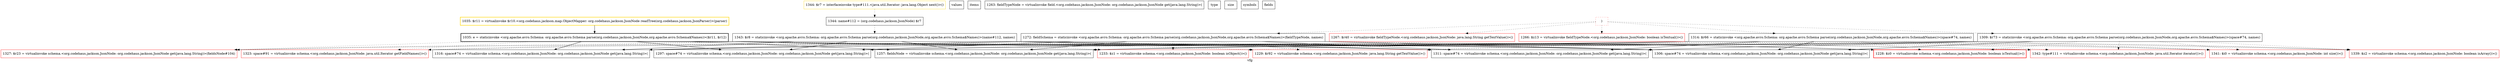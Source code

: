 digraph "vfg" {
    label="vfg";
node [shape=box];
"1314: $r66 = staticinvoke <org.apache.avro.Schema: org.apache.avro.Schema parse(org.codehaus.jackson.JsonNode,org.apache.avro.Schema$Names)>(space#74, names)"
"1311: space#74 = virtualinvoke schema.<org.codehaus.jackson.JsonNode: org.codehaus.jackson.JsonNode get(java.lang.String)>("values")"
"1309: $r73 = staticinvoke <org.apache.avro.Schema: org.apache.avro.Schema parse(org.codehaus.jackson.JsonNode,org.apache.avro.Schema$Names)>(space#74, names)"
"1306: space#74 = virtualinvoke schema.<org.codehaus.jackson.JsonNode: org.codehaus.jackson.JsonNode get(java.lang.String)>("items")"
"1263: fieldTypeNode = virtualinvoke field.<org.codehaus.jackson.JsonNode: org.codehaus.jackson.JsonNode get(java.lang.String)>("type")" [color=gold]
"1343: $r8 = staticinvoke <org.apache.avro.Schema: org.apache.avro.Schema parse(org.codehaus.jackson.JsonNode,org.apache.avro.Schema$Names)>(name#112, names)"
"1344: name#112 = (org.codehaus.jackson.JsonNode) $r7"
"1344: $r7 = interfaceinvoke type#111.<java.util.Iterator: java.lang.Object next()>()" [color=gold]
"1272: fieldSchema = staticinvoke <org.apache.avro.Schema: org.apache.avro.Schema parse(org.codehaus.jackson.JsonNode,org.apache.avro.Schema$Names)>(fieldTypeNode, names)"
"1035: e = staticinvoke <org.apache.avro.Schema: org.apache.avro.Schema parse(org.codehaus.jackson.JsonNode,org.apache.avro.Schema$Names)>($r11, $r12)" [style=bold]
"1035: $r11 = virtualinvoke $r10.<org.codehaus.jackson.map.ObjectMapper: org.codehaus.jackson.JsonNode readTree(org.codehaus.jackson.JsonParser)>(parser)" [style=bold] [color=gold]
"1228: $z0 = virtualinvoke schema.<org.codehaus.jackson.JsonNode: boolean isTextual()>()" [style=bold] [color=red]
"1342: type#111 = virtualinvoke schema.<org.codehaus.jackson.JsonNode: java.util.Iterator iterator()>()" [color=red]
"1341: $i0 = virtualinvoke schema.<org.codehaus.jackson.JsonNode: int size()>()" [color=red]
"1339: $z2 = virtualinvoke schema.<org.codehaus.jackson.JsonNode: boolean isArray()>()" [color=red]
"1327: $r23 = virtualinvoke schema.<org.codehaus.jackson.JsonNode: org.codehaus.jackson.JsonNode get(java.lang.String)>(fieldsNode#104)" [color=red]
"1323: space#91 = virtualinvoke schema.<org.codehaus.jackson.JsonNode: java.util.Iterator getFieldNames()>()" [color=red]
"1316: space#74 = virtualinvoke schema.<org.codehaus.jackson.JsonNode: org.codehaus.jackson.JsonNode get(java.lang.String)>("size")" [color=red]
"1297: space#74 = virtualinvoke schema.<org.codehaus.jackson.JsonNode: org.codehaus.jackson.JsonNode get(java.lang.String)>("symbols")" [color=red]
"1257: fieldsNode = virtualinvoke schema.<org.codehaus.jackson.JsonNode: org.codehaus.jackson.JsonNode get(java.lang.String)>("fields")" [color=red]
"1233: $z1 = virtualinvoke schema.<org.codehaus.jackson.JsonNode: boolean isObject()>()" [color=red]
"1229: $r92 = virtualinvoke schema.<org.codehaus.jackson.JsonNode: java.lang.String getTextValue()>()" [color=red]
"1267: $r40 = virtualinvoke fieldTypeNode.<org.codehaus.jackson.JsonNode: java.lang.String getTextValue()>()" [color=red]
"1266: $z13 = virtualinvoke fieldTypeNode.<org.codehaus.jackson.JsonNode: boolean isTextual()>()" [color=red]
"1035: $r11 = virtualinvoke $r10.<org.codehaus.jackson.map.ObjectMapper: org.codehaus.jackson.JsonNode readTree(org.codehaus.jackson.JsonParser)>(parser)"->"1035: e = staticinvoke <org.apache.avro.Schema: org.apache.avro.Schema parse(org.codehaus.jackson.JsonNode,org.apache.avro.Schema$Names)>($r11, $r12)";

"1263: fieldTypeNode = virtualinvoke field.<org.codehaus.jackson.JsonNode: org.codehaus.jackson.JsonNode get(java.lang.String)>("type")"->"1266: $z13 = virtualinvoke fieldTypeNode.<org.codehaus.jackson.JsonNode: boolean isTextual()>()" [style=dotted];

"1263: fieldTypeNode = virtualinvoke field.<org.codehaus.jackson.JsonNode: org.codehaus.jackson.JsonNode get(java.lang.String)>("type")"->"1267: $r40 = virtualinvoke fieldTypeNode.<org.codehaus.jackson.JsonNode: java.lang.String getTextValue()>()" [style=dotted];

"1263: fieldTypeNode = virtualinvoke field.<org.codehaus.jackson.JsonNode: org.codehaus.jackson.JsonNode get(java.lang.String)>("type")"->"1272: fieldSchema = staticinvoke <org.apache.avro.Schema: org.apache.avro.Schema parse(org.codehaus.jackson.JsonNode,org.apache.avro.Schema$Names)>(fieldTypeNode, names)" [style=dotted];

"1306: space#74 = virtualinvoke schema.<org.codehaus.jackson.JsonNode: org.codehaus.jackson.JsonNode get(java.lang.String)>("items")"->"1309: $r73 = staticinvoke <org.apache.avro.Schema: org.apache.avro.Schema parse(org.codehaus.jackson.JsonNode,org.apache.avro.Schema$Names)>(space#74, names)" [style=dotted];

"1311: space#74 = virtualinvoke schema.<org.codehaus.jackson.JsonNode: org.codehaus.jackson.JsonNode get(java.lang.String)>("values")"->"1314: $r66 = staticinvoke <org.apache.avro.Schema: org.apache.avro.Schema parse(org.codehaus.jackson.JsonNode,org.apache.avro.Schema$Names)>(space#74, names)" [style=dotted];

"1344: $r7 = interfaceinvoke type#111.<java.util.Iterator: java.lang.Object next()>()"->"1344: name#112 = (org.codehaus.jackson.JsonNode) $r7" [style=dotted];

"1344: name#112 = (org.codehaus.jackson.JsonNode) $r7"->"1343: $r8 = staticinvoke <org.apache.avro.Schema: org.apache.avro.Schema parse(org.codehaus.jackson.JsonNode,org.apache.avro.Schema$Names)>(name#112, names)" [style=dotted];

"1035: e = staticinvoke <org.apache.avro.Schema: org.apache.avro.Schema parse(org.codehaus.jackson.JsonNode,org.apache.avro.Schema$Names)>($r11, $r12)"->"1228: $z0 = virtualinvoke schema.<org.codehaus.jackson.JsonNode: boolean isTextual()>()";

"1035: e = staticinvoke <org.apache.avro.Schema: org.apache.avro.Schema parse(org.codehaus.jackson.JsonNode,org.apache.avro.Schema$Names)>($r11, $r12)"->"1229: $r92 = virtualinvoke schema.<org.codehaus.jackson.JsonNode: java.lang.String getTextValue()>()" [style=dotted];

"1035: e = staticinvoke <org.apache.avro.Schema: org.apache.avro.Schema parse(org.codehaus.jackson.JsonNode,org.apache.avro.Schema$Names)>($r11, $r12)"->"1233: $z1 = virtualinvoke schema.<org.codehaus.jackson.JsonNode: boolean isObject()>()" [style=dotted];

"1035: e = staticinvoke <org.apache.avro.Schema: org.apache.avro.Schema parse(org.codehaus.jackson.JsonNode,org.apache.avro.Schema$Names)>($r11, $r12)"->"1257: fieldsNode = virtualinvoke schema.<org.codehaus.jackson.JsonNode: org.codehaus.jackson.JsonNode get(java.lang.String)>("fields")" [style=dotted];

"1035: e = staticinvoke <org.apache.avro.Schema: org.apache.avro.Schema parse(org.codehaus.jackson.JsonNode,org.apache.avro.Schema$Names)>($r11, $r12)"->"1297: space#74 = virtualinvoke schema.<org.codehaus.jackson.JsonNode: org.codehaus.jackson.JsonNode get(java.lang.String)>("symbols")" [style=dotted];

"1035: e = staticinvoke <org.apache.avro.Schema: org.apache.avro.Schema parse(org.codehaus.jackson.JsonNode,org.apache.avro.Schema$Names)>($r11, $r12)"->"1306: space#74 = virtualinvoke schema.<org.codehaus.jackson.JsonNode: org.codehaus.jackson.JsonNode get(java.lang.String)>("items")" [style=dotted];

"1035: e = staticinvoke <org.apache.avro.Schema: org.apache.avro.Schema parse(org.codehaus.jackson.JsonNode,org.apache.avro.Schema$Names)>($r11, $r12)"->"1311: space#74 = virtualinvoke schema.<org.codehaus.jackson.JsonNode: org.codehaus.jackson.JsonNode get(java.lang.String)>("values")" [style=dotted];

"1035: e = staticinvoke <org.apache.avro.Schema: org.apache.avro.Schema parse(org.codehaus.jackson.JsonNode,org.apache.avro.Schema$Names)>($r11, $r12)"->"1316: space#74 = virtualinvoke schema.<org.codehaus.jackson.JsonNode: org.codehaus.jackson.JsonNode get(java.lang.String)>("size")" [style=dotted];

"1035: e = staticinvoke <org.apache.avro.Schema: org.apache.avro.Schema parse(org.codehaus.jackson.JsonNode,org.apache.avro.Schema$Names)>($r11, $r12)"->"1323: space#91 = virtualinvoke schema.<org.codehaus.jackson.JsonNode: java.util.Iterator getFieldNames()>()" [style=dotted];

"1035: e = staticinvoke <org.apache.avro.Schema: org.apache.avro.Schema parse(org.codehaus.jackson.JsonNode,org.apache.avro.Schema$Names)>($r11, $r12)"->"1327: $r23 = virtualinvoke schema.<org.codehaus.jackson.JsonNode: org.codehaus.jackson.JsonNode get(java.lang.String)>(fieldsNode#104)" [style=dotted];

"1035: e = staticinvoke <org.apache.avro.Schema: org.apache.avro.Schema parse(org.codehaus.jackson.JsonNode,org.apache.avro.Schema$Names)>($r11, $r12)"->"1339: $z2 = virtualinvoke schema.<org.codehaus.jackson.JsonNode: boolean isArray()>()" [style=dotted];

"1035: e = staticinvoke <org.apache.avro.Schema: org.apache.avro.Schema parse(org.codehaus.jackson.JsonNode,org.apache.avro.Schema$Names)>($r11, $r12)"->"1341: $i0 = virtualinvoke schema.<org.codehaus.jackson.JsonNode: int size()>()" [style=dotted];

"1035: e = staticinvoke <org.apache.avro.Schema: org.apache.avro.Schema parse(org.codehaus.jackson.JsonNode,org.apache.avro.Schema$Names)>($r11, $r12)"->"1342: type#111 = virtualinvoke schema.<org.codehaus.jackson.JsonNode: java.util.Iterator iterator()>()" [style=dotted];

"1272: fieldSchema = staticinvoke <org.apache.avro.Schema: org.apache.avro.Schema parse(org.codehaus.jackson.JsonNode,org.apache.avro.Schema$Names)>(fieldTypeNode, names)"->"1228: $z0 = virtualinvoke schema.<org.codehaus.jackson.JsonNode: boolean isTextual()>()" [style=dotted];

"1272: fieldSchema = staticinvoke <org.apache.avro.Schema: org.apache.avro.Schema parse(org.codehaus.jackson.JsonNode,org.apache.avro.Schema$Names)>(fieldTypeNode, names)"->"1229: $r92 = virtualinvoke schema.<org.codehaus.jackson.JsonNode: java.lang.String getTextValue()>()" [style=dotted];

"1272: fieldSchema = staticinvoke <org.apache.avro.Schema: org.apache.avro.Schema parse(org.codehaus.jackson.JsonNode,org.apache.avro.Schema$Names)>(fieldTypeNode, names)"->"1233: $z1 = virtualinvoke schema.<org.codehaus.jackson.JsonNode: boolean isObject()>()" [style=dotted];

"1272: fieldSchema = staticinvoke <org.apache.avro.Schema: org.apache.avro.Schema parse(org.codehaus.jackson.JsonNode,org.apache.avro.Schema$Names)>(fieldTypeNode, names)"->"1257: fieldsNode = virtualinvoke schema.<org.codehaus.jackson.JsonNode: org.codehaus.jackson.JsonNode get(java.lang.String)>("fields")" [style=dotted];

"1272: fieldSchema = staticinvoke <org.apache.avro.Schema: org.apache.avro.Schema parse(org.codehaus.jackson.JsonNode,org.apache.avro.Schema$Names)>(fieldTypeNode, names)"->"1297: space#74 = virtualinvoke schema.<org.codehaus.jackson.JsonNode: org.codehaus.jackson.JsonNode get(java.lang.String)>("symbols")" [style=dotted];

"1272: fieldSchema = staticinvoke <org.apache.avro.Schema: org.apache.avro.Schema parse(org.codehaus.jackson.JsonNode,org.apache.avro.Schema$Names)>(fieldTypeNode, names)"->"1306: space#74 = virtualinvoke schema.<org.codehaus.jackson.JsonNode: org.codehaus.jackson.JsonNode get(java.lang.String)>("items")" [style=dotted];

"1272: fieldSchema = staticinvoke <org.apache.avro.Schema: org.apache.avro.Schema parse(org.codehaus.jackson.JsonNode,org.apache.avro.Schema$Names)>(fieldTypeNode, names)"->"1311: space#74 = virtualinvoke schema.<org.codehaus.jackson.JsonNode: org.codehaus.jackson.JsonNode get(java.lang.String)>("values")" [style=dotted];

"1272: fieldSchema = staticinvoke <org.apache.avro.Schema: org.apache.avro.Schema parse(org.codehaus.jackson.JsonNode,org.apache.avro.Schema$Names)>(fieldTypeNode, names)"->"1316: space#74 = virtualinvoke schema.<org.codehaus.jackson.JsonNode: org.codehaus.jackson.JsonNode get(java.lang.String)>("size")" [style=dotted];

"1272: fieldSchema = staticinvoke <org.apache.avro.Schema: org.apache.avro.Schema parse(org.codehaus.jackson.JsonNode,org.apache.avro.Schema$Names)>(fieldTypeNode, names)"->"1323: space#91 = virtualinvoke schema.<org.codehaus.jackson.JsonNode: java.util.Iterator getFieldNames()>()" [style=dotted];

"1272: fieldSchema = staticinvoke <org.apache.avro.Schema: org.apache.avro.Schema parse(org.codehaus.jackson.JsonNode,org.apache.avro.Schema$Names)>(fieldTypeNode, names)"->"1327: $r23 = virtualinvoke schema.<org.codehaus.jackson.JsonNode: org.codehaus.jackson.JsonNode get(java.lang.String)>(fieldsNode#104)" [style=dotted];

"1272: fieldSchema = staticinvoke <org.apache.avro.Schema: org.apache.avro.Schema parse(org.codehaus.jackson.JsonNode,org.apache.avro.Schema$Names)>(fieldTypeNode, names)"->"1339: $z2 = virtualinvoke schema.<org.codehaus.jackson.JsonNode: boolean isArray()>()" [style=dotted];

"1272: fieldSchema = staticinvoke <org.apache.avro.Schema: org.apache.avro.Schema parse(org.codehaus.jackson.JsonNode,org.apache.avro.Schema$Names)>(fieldTypeNode, names)"->"1341: $i0 = virtualinvoke schema.<org.codehaus.jackson.JsonNode: int size()>()" [style=dotted];

"1272: fieldSchema = staticinvoke <org.apache.avro.Schema: org.apache.avro.Schema parse(org.codehaus.jackson.JsonNode,org.apache.avro.Schema$Names)>(fieldTypeNode, names)"->"1342: type#111 = virtualinvoke schema.<org.codehaus.jackson.JsonNode: java.util.Iterator iterator()>()" [style=dotted];

"1309: $r73 = staticinvoke <org.apache.avro.Schema: org.apache.avro.Schema parse(org.codehaus.jackson.JsonNode,org.apache.avro.Schema$Names)>(space#74, names)"->"1228: $z0 = virtualinvoke schema.<org.codehaus.jackson.JsonNode: boolean isTextual()>()" [style=dotted];

"1309: $r73 = staticinvoke <org.apache.avro.Schema: org.apache.avro.Schema parse(org.codehaus.jackson.JsonNode,org.apache.avro.Schema$Names)>(space#74, names)"->"1229: $r92 = virtualinvoke schema.<org.codehaus.jackson.JsonNode: java.lang.String getTextValue()>()" [style=dotted];

"1309: $r73 = staticinvoke <org.apache.avro.Schema: org.apache.avro.Schema parse(org.codehaus.jackson.JsonNode,org.apache.avro.Schema$Names)>(space#74, names)"->"1233: $z1 = virtualinvoke schema.<org.codehaus.jackson.JsonNode: boolean isObject()>()" [style=dotted];

"1309: $r73 = staticinvoke <org.apache.avro.Schema: org.apache.avro.Schema parse(org.codehaus.jackson.JsonNode,org.apache.avro.Schema$Names)>(space#74, names)"->"1257: fieldsNode = virtualinvoke schema.<org.codehaus.jackson.JsonNode: org.codehaus.jackson.JsonNode get(java.lang.String)>("fields")" [style=dotted];

"1309: $r73 = staticinvoke <org.apache.avro.Schema: org.apache.avro.Schema parse(org.codehaus.jackson.JsonNode,org.apache.avro.Schema$Names)>(space#74, names)"->"1297: space#74 = virtualinvoke schema.<org.codehaus.jackson.JsonNode: org.codehaus.jackson.JsonNode get(java.lang.String)>("symbols")" [style=dotted];

"1309: $r73 = staticinvoke <org.apache.avro.Schema: org.apache.avro.Schema parse(org.codehaus.jackson.JsonNode,org.apache.avro.Schema$Names)>(space#74, names)"->"1306: space#74 = virtualinvoke schema.<org.codehaus.jackson.JsonNode: org.codehaus.jackson.JsonNode get(java.lang.String)>("items")" [style=dotted];

"1309: $r73 = staticinvoke <org.apache.avro.Schema: org.apache.avro.Schema parse(org.codehaus.jackson.JsonNode,org.apache.avro.Schema$Names)>(space#74, names)"->"1311: space#74 = virtualinvoke schema.<org.codehaus.jackson.JsonNode: org.codehaus.jackson.JsonNode get(java.lang.String)>("values")" [style=dotted];

"1309: $r73 = staticinvoke <org.apache.avro.Schema: org.apache.avro.Schema parse(org.codehaus.jackson.JsonNode,org.apache.avro.Schema$Names)>(space#74, names)"->"1316: space#74 = virtualinvoke schema.<org.codehaus.jackson.JsonNode: org.codehaus.jackson.JsonNode get(java.lang.String)>("size")" [style=dotted];

"1309: $r73 = staticinvoke <org.apache.avro.Schema: org.apache.avro.Schema parse(org.codehaus.jackson.JsonNode,org.apache.avro.Schema$Names)>(space#74, names)"->"1323: space#91 = virtualinvoke schema.<org.codehaus.jackson.JsonNode: java.util.Iterator getFieldNames()>()" [style=dotted];

"1309: $r73 = staticinvoke <org.apache.avro.Schema: org.apache.avro.Schema parse(org.codehaus.jackson.JsonNode,org.apache.avro.Schema$Names)>(space#74, names)"->"1327: $r23 = virtualinvoke schema.<org.codehaus.jackson.JsonNode: org.codehaus.jackson.JsonNode get(java.lang.String)>(fieldsNode#104)" [style=dotted];

"1309: $r73 = staticinvoke <org.apache.avro.Schema: org.apache.avro.Schema parse(org.codehaus.jackson.JsonNode,org.apache.avro.Schema$Names)>(space#74, names)"->"1339: $z2 = virtualinvoke schema.<org.codehaus.jackson.JsonNode: boolean isArray()>()" [style=dotted];

"1309: $r73 = staticinvoke <org.apache.avro.Schema: org.apache.avro.Schema parse(org.codehaus.jackson.JsonNode,org.apache.avro.Schema$Names)>(space#74, names)"->"1341: $i0 = virtualinvoke schema.<org.codehaus.jackson.JsonNode: int size()>()" [style=dotted];

"1309: $r73 = staticinvoke <org.apache.avro.Schema: org.apache.avro.Schema parse(org.codehaus.jackson.JsonNode,org.apache.avro.Schema$Names)>(space#74, names)"->"1342: type#111 = virtualinvoke schema.<org.codehaus.jackson.JsonNode: java.util.Iterator iterator()>()" [style=dotted];

"1314: $r66 = staticinvoke <org.apache.avro.Schema: org.apache.avro.Schema parse(org.codehaus.jackson.JsonNode,org.apache.avro.Schema$Names)>(space#74, names)"->"1228: $z0 = virtualinvoke schema.<org.codehaus.jackson.JsonNode: boolean isTextual()>()" [style=dotted];

"1314: $r66 = staticinvoke <org.apache.avro.Schema: org.apache.avro.Schema parse(org.codehaus.jackson.JsonNode,org.apache.avro.Schema$Names)>(space#74, names)"->"1229: $r92 = virtualinvoke schema.<org.codehaus.jackson.JsonNode: java.lang.String getTextValue()>()" [style=dotted];

"1314: $r66 = staticinvoke <org.apache.avro.Schema: org.apache.avro.Schema parse(org.codehaus.jackson.JsonNode,org.apache.avro.Schema$Names)>(space#74, names)"->"1233: $z1 = virtualinvoke schema.<org.codehaus.jackson.JsonNode: boolean isObject()>()" [style=dotted];

"1314: $r66 = staticinvoke <org.apache.avro.Schema: org.apache.avro.Schema parse(org.codehaus.jackson.JsonNode,org.apache.avro.Schema$Names)>(space#74, names)"->"1257: fieldsNode = virtualinvoke schema.<org.codehaus.jackson.JsonNode: org.codehaus.jackson.JsonNode get(java.lang.String)>("fields")" [style=dotted];

"1314: $r66 = staticinvoke <org.apache.avro.Schema: org.apache.avro.Schema parse(org.codehaus.jackson.JsonNode,org.apache.avro.Schema$Names)>(space#74, names)"->"1297: space#74 = virtualinvoke schema.<org.codehaus.jackson.JsonNode: org.codehaus.jackson.JsonNode get(java.lang.String)>("symbols")" [style=dotted];

"1314: $r66 = staticinvoke <org.apache.avro.Schema: org.apache.avro.Schema parse(org.codehaus.jackson.JsonNode,org.apache.avro.Schema$Names)>(space#74, names)"->"1306: space#74 = virtualinvoke schema.<org.codehaus.jackson.JsonNode: org.codehaus.jackson.JsonNode get(java.lang.String)>("items")" [style=dotted];

"1314: $r66 = staticinvoke <org.apache.avro.Schema: org.apache.avro.Schema parse(org.codehaus.jackson.JsonNode,org.apache.avro.Schema$Names)>(space#74, names)"->"1311: space#74 = virtualinvoke schema.<org.codehaus.jackson.JsonNode: org.codehaus.jackson.JsonNode get(java.lang.String)>("values")" [style=dotted];

"1314: $r66 = staticinvoke <org.apache.avro.Schema: org.apache.avro.Schema parse(org.codehaus.jackson.JsonNode,org.apache.avro.Schema$Names)>(space#74, names)"->"1316: space#74 = virtualinvoke schema.<org.codehaus.jackson.JsonNode: org.codehaus.jackson.JsonNode get(java.lang.String)>("size")" [style=dotted];

"1314: $r66 = staticinvoke <org.apache.avro.Schema: org.apache.avro.Schema parse(org.codehaus.jackson.JsonNode,org.apache.avro.Schema$Names)>(space#74, names)"->"1323: space#91 = virtualinvoke schema.<org.codehaus.jackson.JsonNode: java.util.Iterator getFieldNames()>()" [style=dotted];

"1314: $r66 = staticinvoke <org.apache.avro.Schema: org.apache.avro.Schema parse(org.codehaus.jackson.JsonNode,org.apache.avro.Schema$Names)>(space#74, names)"->"1327: $r23 = virtualinvoke schema.<org.codehaus.jackson.JsonNode: org.codehaus.jackson.JsonNode get(java.lang.String)>(fieldsNode#104)" [style=dotted];

"1314: $r66 = staticinvoke <org.apache.avro.Schema: org.apache.avro.Schema parse(org.codehaus.jackson.JsonNode,org.apache.avro.Schema$Names)>(space#74, names)"->"1339: $z2 = virtualinvoke schema.<org.codehaus.jackson.JsonNode: boolean isArray()>()" [style=dotted];

"1314: $r66 = staticinvoke <org.apache.avro.Schema: org.apache.avro.Schema parse(org.codehaus.jackson.JsonNode,org.apache.avro.Schema$Names)>(space#74, names)"->"1341: $i0 = virtualinvoke schema.<org.codehaus.jackson.JsonNode: int size()>()" [style=dotted];

"1314: $r66 = staticinvoke <org.apache.avro.Schema: org.apache.avro.Schema parse(org.codehaus.jackson.JsonNode,org.apache.avro.Schema$Names)>(space#74, names)"->"1342: type#111 = virtualinvoke schema.<org.codehaus.jackson.JsonNode: java.util.Iterator iterator()>()" [style=dotted];

"1343: $r8 = staticinvoke <org.apache.avro.Schema: org.apache.avro.Schema parse(org.codehaus.jackson.JsonNode,org.apache.avro.Schema$Names)>(name#112, names)"->"1228: $z0 = virtualinvoke schema.<org.codehaus.jackson.JsonNode: boolean isTextual()>()" [style=dotted];

"1343: $r8 = staticinvoke <org.apache.avro.Schema: org.apache.avro.Schema parse(org.codehaus.jackson.JsonNode,org.apache.avro.Schema$Names)>(name#112, names)"->"1229: $r92 = virtualinvoke schema.<org.codehaus.jackson.JsonNode: java.lang.String getTextValue()>()" [style=dotted];

"1343: $r8 = staticinvoke <org.apache.avro.Schema: org.apache.avro.Schema parse(org.codehaus.jackson.JsonNode,org.apache.avro.Schema$Names)>(name#112, names)"->"1233: $z1 = virtualinvoke schema.<org.codehaus.jackson.JsonNode: boolean isObject()>()" [style=dotted];

"1343: $r8 = staticinvoke <org.apache.avro.Schema: org.apache.avro.Schema parse(org.codehaus.jackson.JsonNode,org.apache.avro.Schema$Names)>(name#112, names)"->"1257: fieldsNode = virtualinvoke schema.<org.codehaus.jackson.JsonNode: org.codehaus.jackson.JsonNode get(java.lang.String)>("fields")" [style=dotted];

"1343: $r8 = staticinvoke <org.apache.avro.Schema: org.apache.avro.Schema parse(org.codehaus.jackson.JsonNode,org.apache.avro.Schema$Names)>(name#112, names)"->"1297: space#74 = virtualinvoke schema.<org.codehaus.jackson.JsonNode: org.codehaus.jackson.JsonNode get(java.lang.String)>("symbols")" [style=dotted];

"1343: $r8 = staticinvoke <org.apache.avro.Schema: org.apache.avro.Schema parse(org.codehaus.jackson.JsonNode,org.apache.avro.Schema$Names)>(name#112, names)"->"1306: space#74 = virtualinvoke schema.<org.codehaus.jackson.JsonNode: org.codehaus.jackson.JsonNode get(java.lang.String)>("items")" [style=dotted];

"1343: $r8 = staticinvoke <org.apache.avro.Schema: org.apache.avro.Schema parse(org.codehaus.jackson.JsonNode,org.apache.avro.Schema$Names)>(name#112, names)"->"1311: space#74 = virtualinvoke schema.<org.codehaus.jackson.JsonNode: org.codehaus.jackson.JsonNode get(java.lang.String)>("values")" [style=dotted];

"1343: $r8 = staticinvoke <org.apache.avro.Schema: org.apache.avro.Schema parse(org.codehaus.jackson.JsonNode,org.apache.avro.Schema$Names)>(name#112, names)"->"1316: space#74 = virtualinvoke schema.<org.codehaus.jackson.JsonNode: org.codehaus.jackson.JsonNode get(java.lang.String)>("size")" [style=dotted];

"1343: $r8 = staticinvoke <org.apache.avro.Schema: org.apache.avro.Schema parse(org.codehaus.jackson.JsonNode,org.apache.avro.Schema$Names)>(name#112, names)"->"1323: space#91 = virtualinvoke schema.<org.codehaus.jackson.JsonNode: java.util.Iterator getFieldNames()>()" [style=dotted];

"1343: $r8 = staticinvoke <org.apache.avro.Schema: org.apache.avro.Schema parse(org.codehaus.jackson.JsonNode,org.apache.avro.Schema$Names)>(name#112, names)"->"1327: $r23 = virtualinvoke schema.<org.codehaus.jackson.JsonNode: org.codehaus.jackson.JsonNode get(java.lang.String)>(fieldsNode#104)" [style=dotted];

"1343: $r8 = staticinvoke <org.apache.avro.Schema: org.apache.avro.Schema parse(org.codehaus.jackson.JsonNode,org.apache.avro.Schema$Names)>(name#112, names)"->"1339: $z2 = virtualinvoke schema.<org.codehaus.jackson.JsonNode: boolean isArray()>()" [style=dotted];

"1343: $r8 = staticinvoke <org.apache.avro.Schema: org.apache.avro.Schema parse(org.codehaus.jackson.JsonNode,org.apache.avro.Schema$Names)>(name#112, names)"->"1341: $i0 = virtualinvoke schema.<org.codehaus.jackson.JsonNode: int size()>()" [style=dotted];

"1343: $r8 = staticinvoke <org.apache.avro.Schema: org.apache.avro.Schema parse(org.codehaus.jackson.JsonNode,org.apache.avro.Schema$Names)>(name#112, names)"->"1342: type#111 = virtualinvoke schema.<org.codehaus.jackson.JsonNode: java.util.Iterator iterator()>()" [style=dotted];

}